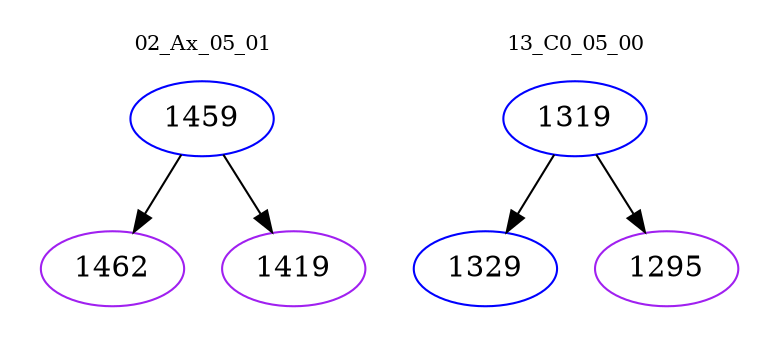 digraph{
subgraph cluster_0 {
color = white
label = "02_Ax_05_01";
fontsize=10;
T0_1459 [label="1459", color="blue"]
T0_1459 -> T0_1462 [color="black"]
T0_1462 [label="1462", color="purple"]
T0_1459 -> T0_1419 [color="black"]
T0_1419 [label="1419", color="purple"]
}
subgraph cluster_1 {
color = white
label = "13_C0_05_00";
fontsize=10;
T1_1319 [label="1319", color="blue"]
T1_1319 -> T1_1329 [color="black"]
T1_1329 [label="1329", color="blue"]
T1_1319 -> T1_1295 [color="black"]
T1_1295 [label="1295", color="purple"]
}
}
